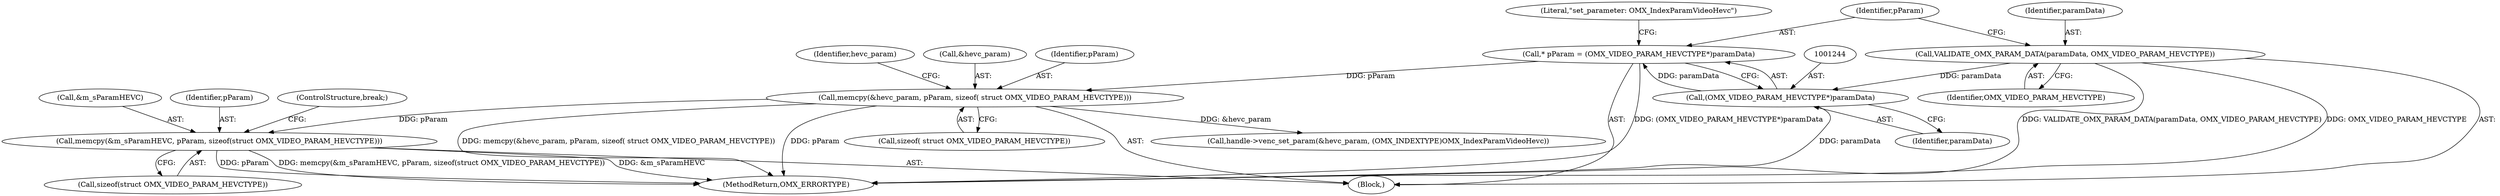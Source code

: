 digraph "0_Android_89913d7df36dbeb458ce165856bd6505a2ec647d_2@API" {
"1001269" [label="(Call,memcpy(&m_sParamHEVC, pParam, sizeof(struct OMX_VIDEO_PARAM_HEVCTYPE)))"];
"1001249" [label="(Call,memcpy(&hevc_param, pParam, sizeof( struct OMX_VIDEO_PARAM_HEVCTYPE)))"];
"1001241" [label="(Call,* pParam = (OMX_VIDEO_PARAM_HEVCTYPE*)paramData)"];
"1001243" [label="(Call,(OMX_VIDEO_PARAM_HEVCTYPE*)paramData)"];
"1001237" [label="(Call,VALIDATE_OMX_PARAM_DATA(paramData, OMX_VIDEO_PARAM_HEVCTYPE))"];
"1001275" [label="(ControlStructure,break;)"];
"1001259" [label="(Identifier,hevc_param)"];
"1001248" [label="(Literal,\"set_parameter: OMX_IndexParamVideoHevc\")"];
"1001273" [label="(Call,sizeof(struct OMX_VIDEO_PARAM_HEVCTYPE))"];
"1001237" [label="(Call,VALIDATE_OMX_PARAM_DATA(paramData, OMX_VIDEO_PARAM_HEVCTYPE))"];
"1001249" [label="(Call,memcpy(&hevc_param, pParam, sizeof( struct OMX_VIDEO_PARAM_HEVCTYPE)))"];
"1001250" [label="(Call,&hevc_param)"];
"1001270" [label="(Call,&m_sParamHEVC)"];
"1001245" [label="(Identifier,paramData)"];
"1001236" [label="(Block,)"];
"1001269" [label="(Call,memcpy(&m_sParamHEVC, pParam, sizeof(struct OMX_VIDEO_PARAM_HEVCTYPE)))"];
"1001241" [label="(Call,* pParam = (OMX_VIDEO_PARAM_HEVCTYPE*)paramData)"];
"1001272" [label="(Identifier,pParam)"];
"1001242" [label="(Identifier,pParam)"];
"1001253" [label="(Call,sizeof( struct OMX_VIDEO_PARAM_HEVCTYPE))"];
"1001257" [label="(Call,handle->venc_set_param(&hevc_param, (OMX_INDEXTYPE)OMX_IndexParamVideoHevc))"];
"1002951" [label="(MethodReturn,OMX_ERRORTYPE)"];
"1001243" [label="(Call,(OMX_VIDEO_PARAM_HEVCTYPE*)paramData)"];
"1001238" [label="(Identifier,paramData)"];
"1001252" [label="(Identifier,pParam)"];
"1001239" [label="(Identifier,OMX_VIDEO_PARAM_HEVCTYPE)"];
"1001269" -> "1001236"  [label="AST: "];
"1001269" -> "1001273"  [label="CFG: "];
"1001270" -> "1001269"  [label="AST: "];
"1001272" -> "1001269"  [label="AST: "];
"1001273" -> "1001269"  [label="AST: "];
"1001275" -> "1001269"  [label="CFG: "];
"1001269" -> "1002951"  [label="DDG: &m_sParamHEVC"];
"1001269" -> "1002951"  [label="DDG: pParam"];
"1001269" -> "1002951"  [label="DDG: memcpy(&m_sParamHEVC, pParam, sizeof(struct OMX_VIDEO_PARAM_HEVCTYPE))"];
"1001249" -> "1001269"  [label="DDG: pParam"];
"1001249" -> "1001236"  [label="AST: "];
"1001249" -> "1001253"  [label="CFG: "];
"1001250" -> "1001249"  [label="AST: "];
"1001252" -> "1001249"  [label="AST: "];
"1001253" -> "1001249"  [label="AST: "];
"1001259" -> "1001249"  [label="CFG: "];
"1001249" -> "1002951"  [label="DDG: memcpy(&hevc_param, pParam, sizeof( struct OMX_VIDEO_PARAM_HEVCTYPE))"];
"1001249" -> "1002951"  [label="DDG: pParam"];
"1001241" -> "1001249"  [label="DDG: pParam"];
"1001249" -> "1001257"  [label="DDG: &hevc_param"];
"1001241" -> "1001236"  [label="AST: "];
"1001241" -> "1001243"  [label="CFG: "];
"1001242" -> "1001241"  [label="AST: "];
"1001243" -> "1001241"  [label="AST: "];
"1001248" -> "1001241"  [label="CFG: "];
"1001241" -> "1002951"  [label="DDG: (OMX_VIDEO_PARAM_HEVCTYPE*)paramData"];
"1001243" -> "1001241"  [label="DDG: paramData"];
"1001243" -> "1001245"  [label="CFG: "];
"1001244" -> "1001243"  [label="AST: "];
"1001245" -> "1001243"  [label="AST: "];
"1001243" -> "1002951"  [label="DDG: paramData"];
"1001237" -> "1001243"  [label="DDG: paramData"];
"1001237" -> "1001236"  [label="AST: "];
"1001237" -> "1001239"  [label="CFG: "];
"1001238" -> "1001237"  [label="AST: "];
"1001239" -> "1001237"  [label="AST: "];
"1001242" -> "1001237"  [label="CFG: "];
"1001237" -> "1002951"  [label="DDG: OMX_VIDEO_PARAM_HEVCTYPE"];
"1001237" -> "1002951"  [label="DDG: VALIDATE_OMX_PARAM_DATA(paramData, OMX_VIDEO_PARAM_HEVCTYPE)"];
}
